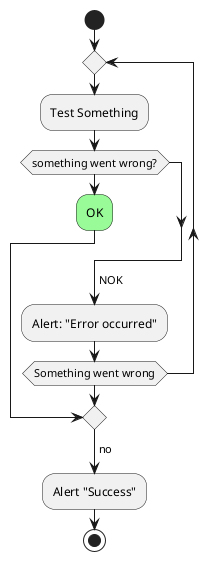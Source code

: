 @startuml
start
repeat
    :Test Something;
    if (something went wrong?)
    #palegreen:OK;
    break;
    endif
    ->NOK;
    :Alert: "Error occurred";
repeat while (Something went wrong)
->no;
:Alert "Success";
stop
@enduml